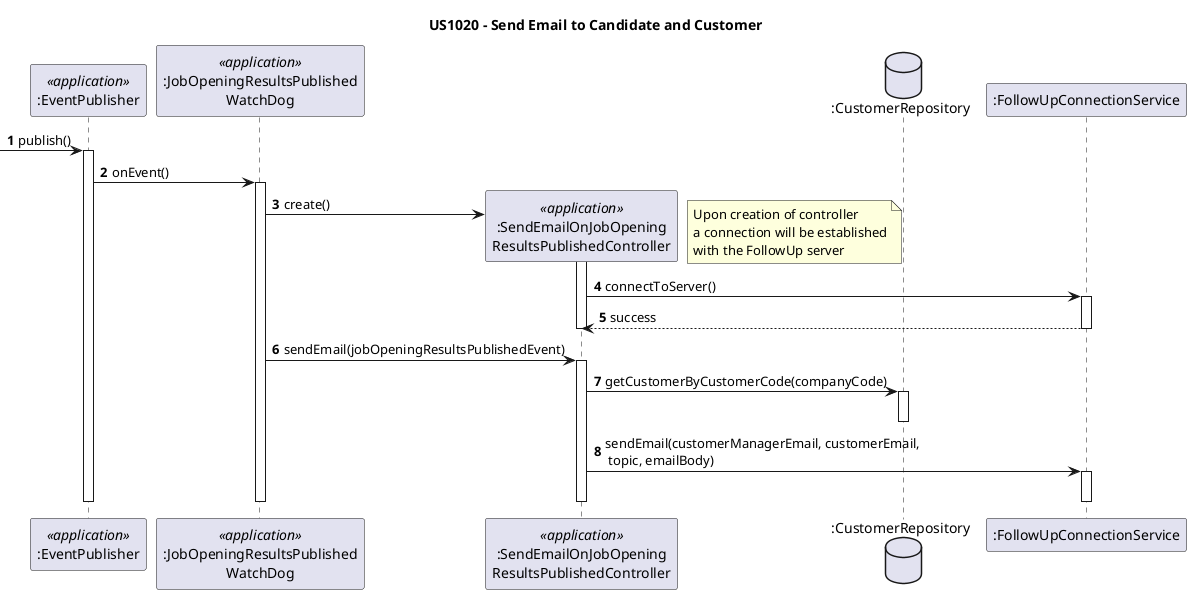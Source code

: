 @startuml
autonumber

title US1020 - Send Email to Candidate and Customer


participant ":EventPublisher" as EP <<application>>
participant ":JobOpeningResultsPublished\nWatchDog" as WD <<application>>
participant ":SendEmailOnJobOpening\nResultsPublishedController" as CTRL_EVENT <<application>>
database ":CustomerRepository" as C_REPO
participant ":FollowUpConnectionService" as ENTITY


 -> EP : publish()
activate EP

EP -> WD: onEvent()
activate WD

WD -> CTRL_EVENT**: create()
activate CTRL_EVENT

note right
Upon creation of controller
a connection will be established
with the FollowUp server
end note

CTRL_EVENT -> ENTITY: connectToServer()
activate ENTITY

ENTITY --> CTRL_EVENT : success
deactivate ENTITY
deactivate CTRL_EVENT

WD -> CTRL_EVENT: sendEmail(jobOpeningResultsPublishedEvent)
activate CTRL_EVENT

CTRL_EVENT -> C_REPO: getCustomerByCustomerCode(companyCode)
activate C_REPO
deactivate C_REPO


CTRL_EVENT -> ENTITY: sendEmail(customerManagerEmail, customerEmail,\n topic, emailBody)
activate ENTITY


deactivate ENTITY

deactivate WD
deactivate EP
deactivate CTRL_EVENT
'deactivate EMS


@enduml


